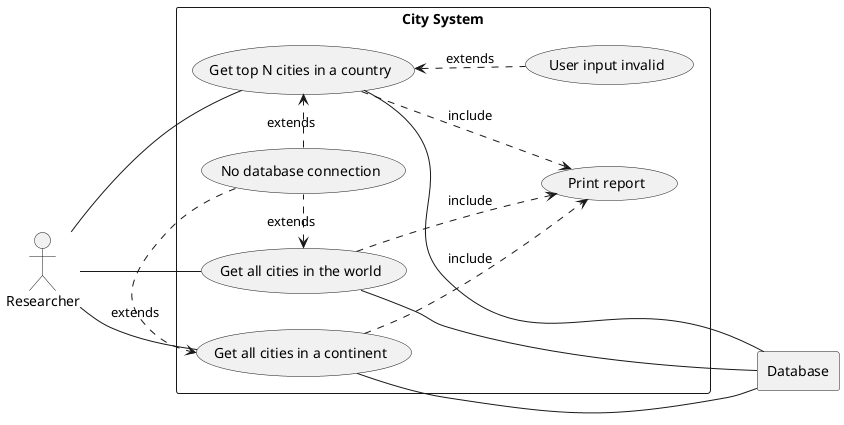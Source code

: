 @startuml
left to right direction

actor mem as "Researcher"

rectangle Database

rectangle "City System" {

        usecase UC1 as "Get all cities in the world"
        usecase UC2 as "Get top N cities in a country"
        usecase UC3 as "Get all cities in a continent"
        usecase UC4 as "Print report"

        usecase UCa as "User input invalid"
        usecase UCb as "No database connection"

        mem -- UC1
        mem -- UC2
        mem -- UC3

        UC1 --- Database
        UC2 --- Database
        UC3 --- Database

        UC1 ..> UC4 : include
        UC2 ..> UC4 : include
        UC3 ..> UC4 : include

        UC2 <.. UCa : extends
        UC1 <. UCb : extends
        UCb .> UC2 : extends
        UCb .> UC3 : extends

}

@enduml